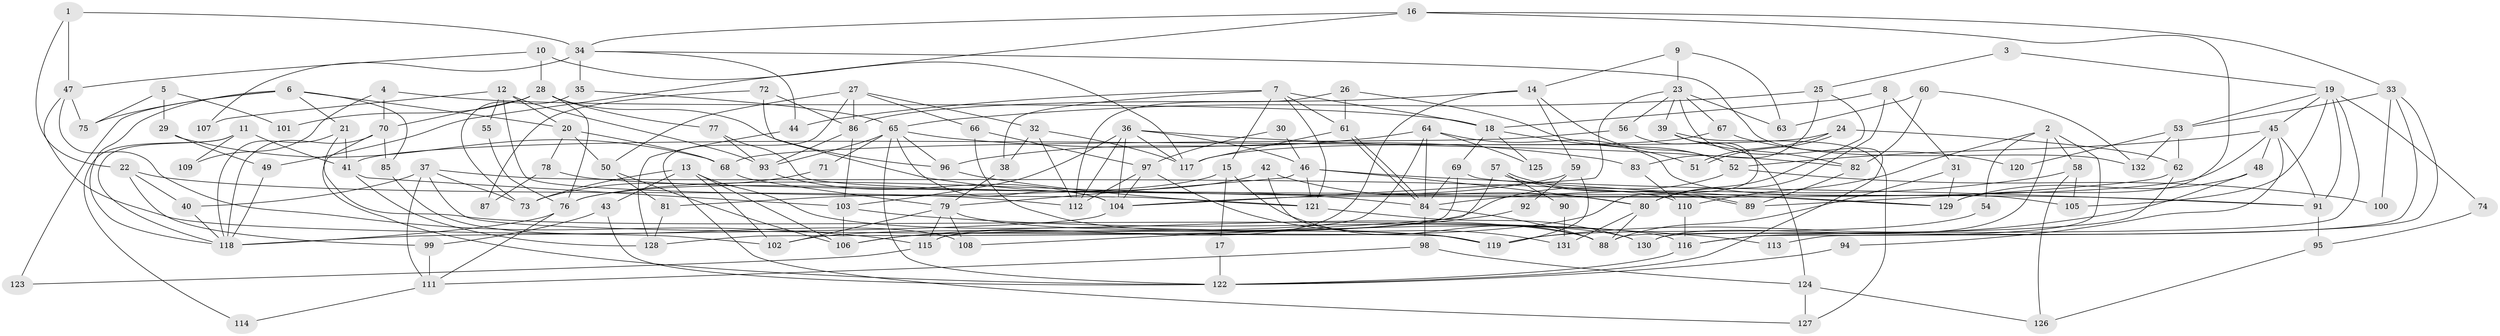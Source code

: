 // Generated by graph-tools (version 1.1) at 2025/11/02/27/25 16:11:23]
// undirected, 132 vertices, 264 edges
graph export_dot {
graph [start="1"]
  node [color=gray90,style=filled];
  1;
  2;
  3;
  4;
  5;
  6;
  7;
  8;
  9;
  10;
  11;
  12;
  13;
  14;
  15;
  16;
  17;
  18;
  19;
  20;
  21;
  22;
  23;
  24;
  25;
  26;
  27;
  28;
  29;
  30;
  31;
  32;
  33;
  34;
  35;
  36;
  37;
  38;
  39;
  40;
  41;
  42;
  43;
  44;
  45;
  46;
  47;
  48;
  49;
  50;
  51;
  52;
  53;
  54;
  55;
  56;
  57;
  58;
  59;
  60;
  61;
  62;
  63;
  64;
  65;
  66;
  67;
  68;
  69;
  70;
  71;
  72;
  73;
  74;
  75;
  76;
  77;
  78;
  79;
  80;
  81;
  82;
  83;
  84;
  85;
  86;
  87;
  88;
  89;
  90;
  91;
  92;
  93;
  94;
  95;
  96;
  97;
  98;
  99;
  100;
  101;
  102;
  103;
  104;
  105;
  106;
  107;
  108;
  109;
  110;
  111;
  112;
  113;
  114;
  115;
  116;
  117;
  118;
  119;
  120;
  121;
  122;
  123;
  124;
  125;
  126;
  127;
  128;
  129;
  130;
  131;
  132;
  1 -- 47;
  1 -- 22;
  1 -- 34;
  2 -- 116;
  2 -- 58;
  2 -- 54;
  2 -- 110;
  2 -- 130;
  3 -- 19;
  3 -- 25;
  4 -- 70;
  4 -- 18;
  4 -- 109;
  5 -- 29;
  5 -- 75;
  5 -- 101;
  6 -- 21;
  6 -- 118;
  6 -- 20;
  6 -- 75;
  6 -- 85;
  6 -- 123;
  7 -- 61;
  7 -- 38;
  7 -- 15;
  7 -- 18;
  7 -- 44;
  7 -- 121;
  8 -- 31;
  8 -- 18;
  8 -- 80;
  9 -- 63;
  9 -- 23;
  9 -- 14;
  10 -- 117;
  10 -- 28;
  10 -- 47;
  11 -- 118;
  11 -- 41;
  11 -- 109;
  11 -- 114;
  12 -- 93;
  12 -- 121;
  12 -- 20;
  12 -- 55;
  12 -- 107;
  13 -- 88;
  13 -- 102;
  13 -- 43;
  13 -- 73;
  13 -- 106;
  14 -- 115;
  14 -- 52;
  14 -- 59;
  14 -- 86;
  15 -- 81;
  15 -- 17;
  15 -- 88;
  16 -- 33;
  16 -- 34;
  16 -- 49;
  16 -- 129;
  17 -- 122;
  18 -- 69;
  18 -- 51;
  18 -- 125;
  19 -- 130;
  19 -- 45;
  19 -- 53;
  19 -- 74;
  19 -- 91;
  19 -- 105;
  20 -- 50;
  20 -- 68;
  20 -- 78;
  21 -- 116;
  21 -- 118;
  21 -- 41;
  22 -- 112;
  22 -- 40;
  22 -- 99;
  23 -- 104;
  23 -- 56;
  23 -- 39;
  23 -- 63;
  23 -- 67;
  23 -- 122;
  24 -- 62;
  24 -- 51;
  24 -- 51;
  24 -- 41;
  25 -- 80;
  25 -- 65;
  25 -- 83;
  26 -- 112;
  26 -- 52;
  26 -- 61;
  27 -- 50;
  27 -- 86;
  27 -- 32;
  27 -- 66;
  27 -- 127;
  28 -- 77;
  28 -- 76;
  28 -- 70;
  28 -- 96;
  28 -- 101;
  29 -- 49;
  29 -- 68;
  30 -- 97;
  30 -- 46;
  31 -- 129;
  31 -- 88;
  32 -- 117;
  32 -- 38;
  32 -- 112;
  33 -- 53;
  33 -- 88;
  33 -- 100;
  33 -- 113;
  34 -- 35;
  34 -- 44;
  34 -- 107;
  34 -- 132;
  35 -- 73;
  35 -- 65;
  36 -- 104;
  36 -- 46;
  36 -- 82;
  36 -- 103;
  36 -- 112;
  36 -- 117;
  37 -- 110;
  37 -- 111;
  37 -- 40;
  37 -- 73;
  37 -- 119;
  38 -- 79;
  39 -- 106;
  39 -- 82;
  39 -- 127;
  40 -- 118;
  41 -- 103;
  41 -- 128;
  42 -- 119;
  42 -- 80;
  42 -- 76;
  43 -- 122;
  43 -- 99;
  44 -- 128;
  45 -- 104;
  45 -- 91;
  45 -- 48;
  45 -- 52;
  45 -- 94;
  46 -- 121;
  46 -- 79;
  46 -- 80;
  46 -- 91;
  47 -- 115;
  47 -- 75;
  47 -- 102;
  48 -- 129;
  48 -- 119;
  49 -- 118;
  50 -- 106;
  50 -- 81;
  52 -- 100;
  52 -- 102;
  53 -- 62;
  53 -- 120;
  53 -- 132;
  54 -- 119;
  55 -- 76;
  56 -- 124;
  56 -- 68;
  57 -- 89;
  57 -- 89;
  57 -- 108;
  57 -- 90;
  58 -- 84;
  58 -- 105;
  58 -- 126;
  59 -- 119;
  59 -- 76;
  59 -- 92;
  60 -- 82;
  60 -- 132;
  60 -- 63;
  61 -- 84;
  61 -- 84;
  61 -- 117;
  62 -- 116;
  62 -- 89;
  64 -- 84;
  64 -- 96;
  64 -- 105;
  64 -- 115;
  64 -- 125;
  65 -- 122;
  65 -- 96;
  65 -- 71;
  65 -- 83;
  65 -- 93;
  65 -- 104;
  66 -- 97;
  66 -- 130;
  67 -- 117;
  67 -- 120;
  68 -- 79;
  69 -- 128;
  69 -- 84;
  69 -- 129;
  70 -- 118;
  70 -- 85;
  70 -- 122;
  71 -- 73;
  72 -- 84;
  72 -- 86;
  72 -- 87;
  74 -- 95;
  76 -- 111;
  76 -- 118;
  77 -- 129;
  77 -- 93;
  78 -- 91;
  78 -- 87;
  79 -- 102;
  79 -- 119;
  79 -- 108;
  79 -- 115;
  80 -- 88;
  80 -- 131;
  81 -- 128;
  82 -- 89;
  83 -- 110;
  84 -- 88;
  84 -- 98;
  85 -- 108;
  86 -- 103;
  86 -- 93;
  90 -- 131;
  91 -- 95;
  92 -- 106;
  93 -- 104;
  94 -- 122;
  95 -- 126;
  96 -- 121;
  97 -- 112;
  97 -- 104;
  97 -- 131;
  98 -- 111;
  98 -- 124;
  99 -- 111;
  103 -- 106;
  103 -- 113;
  104 -- 118;
  110 -- 116;
  111 -- 114;
  115 -- 123;
  116 -- 122;
  121 -- 130;
  124 -- 127;
  124 -- 126;
}
